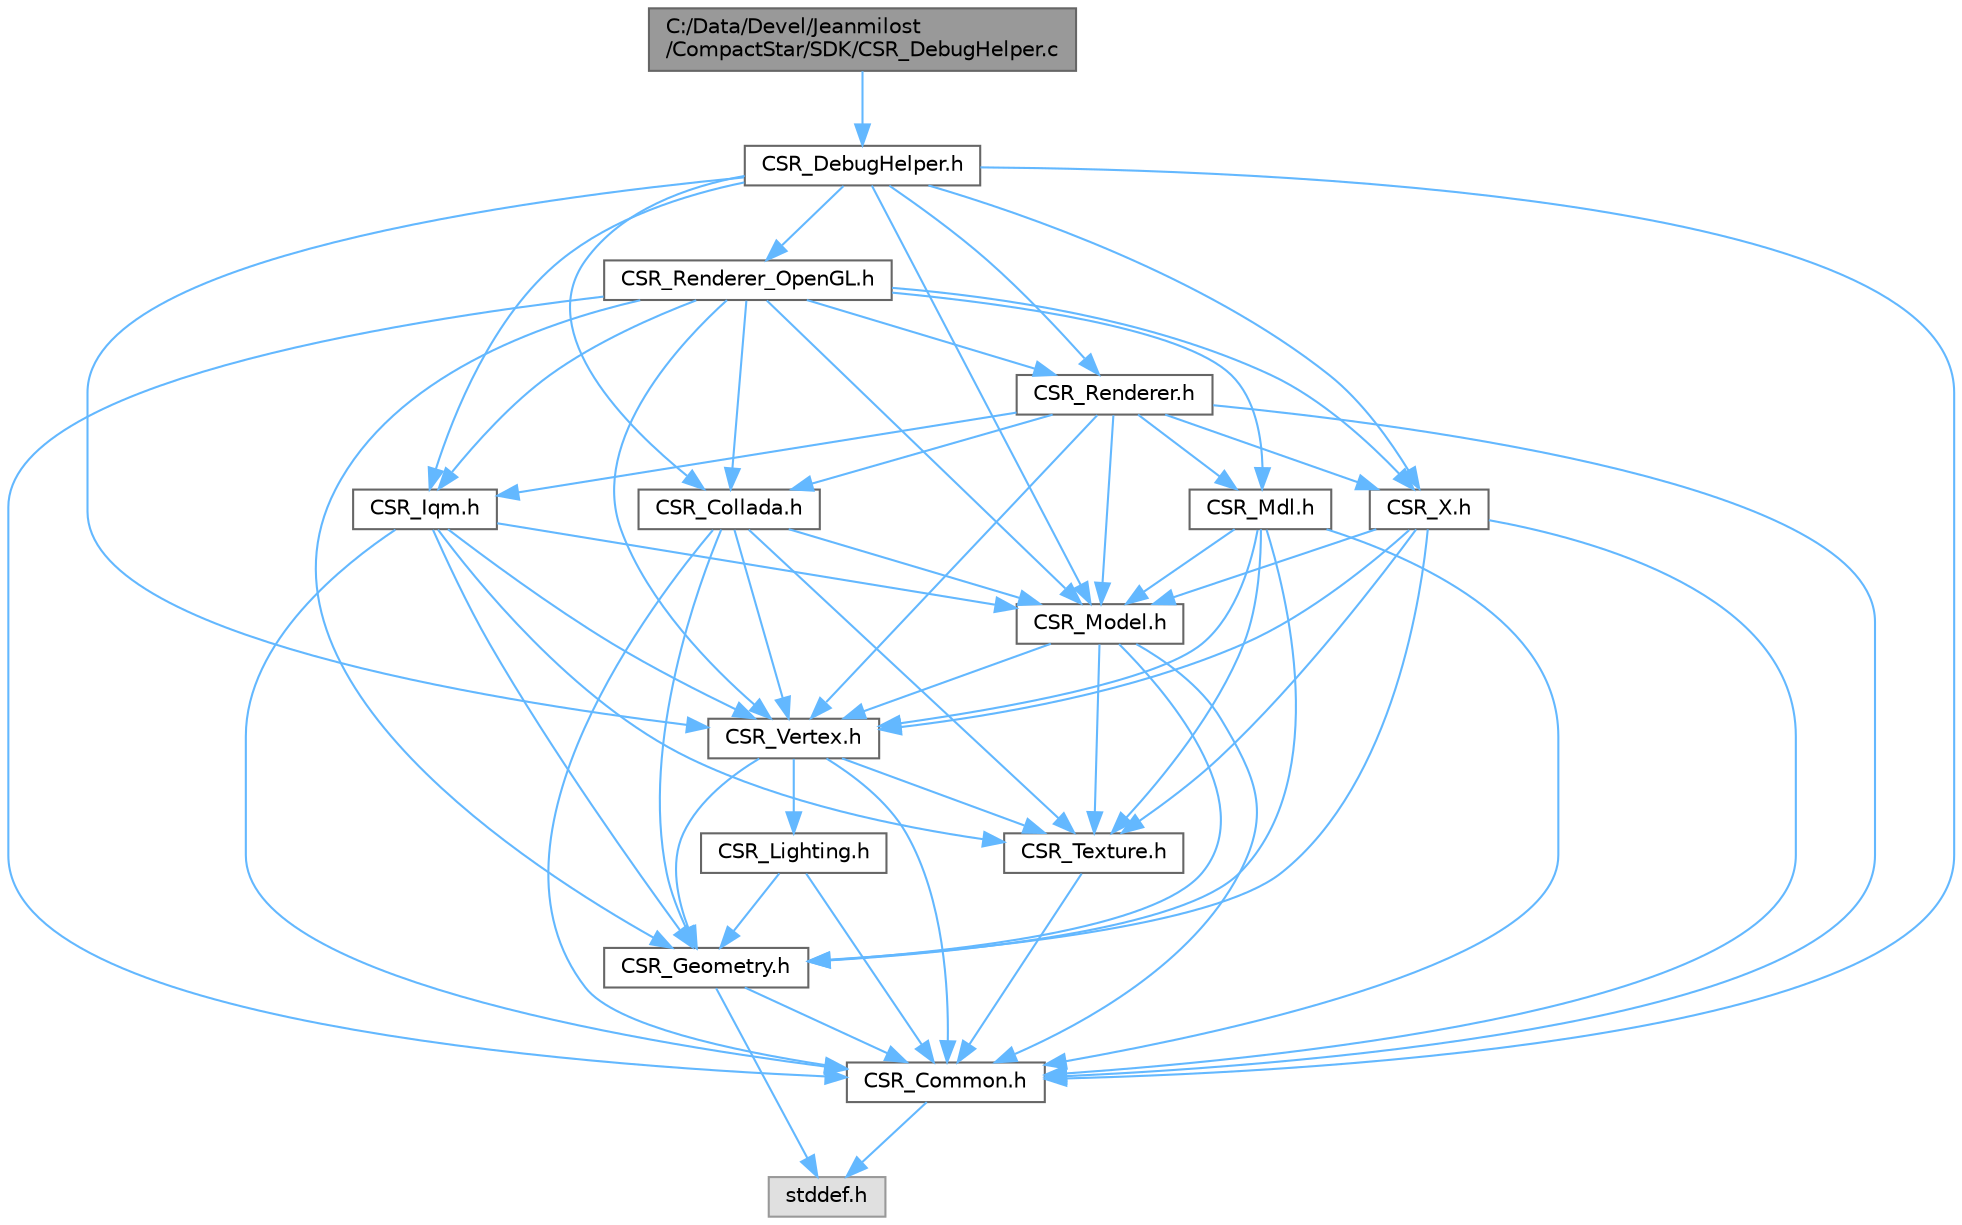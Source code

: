 digraph "C:/Data/Devel/Jeanmilost/CompactStar/SDK/CSR_DebugHelper.c"
{
 // LATEX_PDF_SIZE
  bgcolor="transparent";
  edge [fontname=Helvetica,fontsize=10,labelfontname=Helvetica,labelfontsize=10];
  node [fontname=Helvetica,fontsize=10,shape=box,height=0.2,width=0.4];
  Node1 [id="Node000001",label="C:/Data/Devel/Jeanmilost\l/CompactStar/SDK/CSR_DebugHelper.c",height=0.2,width=0.4,color="gray40", fillcolor="grey60", style="filled", fontcolor="black",tooltip=" "];
  Node1 -> Node2 [id="edge1_Node000001_Node000002",color="steelblue1",style="solid",tooltip=" "];
  Node2 [id="Node000002",label="CSR_DebugHelper.h",height=0.2,width=0.4,color="grey40", fillcolor="white", style="filled",URL="$_c_s_r___debug_helper_8h.html",tooltip=" "];
  Node2 -> Node3 [id="edge2_Node000002_Node000003",color="steelblue1",style="solid",tooltip=" "];
  Node3 [id="Node000003",label="CSR_Common.h",height=0.2,width=0.4,color="grey40", fillcolor="white", style="filled",URL="$_c_s_r___common_8h.html",tooltip=" "];
  Node3 -> Node4 [id="edge3_Node000003_Node000004",color="steelblue1",style="solid",tooltip=" "];
  Node4 [id="Node000004",label="stddef.h",height=0.2,width=0.4,color="grey60", fillcolor="#E0E0E0", style="filled",tooltip=" "];
  Node2 -> Node5 [id="edge4_Node000002_Node000005",color="steelblue1",style="solid",tooltip=" "];
  Node5 [id="Node000005",label="CSR_Vertex.h",height=0.2,width=0.4,color="grey40", fillcolor="white", style="filled",URL="$_c_s_r___vertex_8h.html",tooltip=" "];
  Node5 -> Node3 [id="edge5_Node000005_Node000003",color="steelblue1",style="solid",tooltip=" "];
  Node5 -> Node6 [id="edge6_Node000005_Node000006",color="steelblue1",style="solid",tooltip=" "];
  Node6 [id="Node000006",label="CSR_Geometry.h",height=0.2,width=0.4,color="grey40", fillcolor="white", style="filled",URL="$_c_s_r___geometry_8h.html",tooltip=" "];
  Node6 -> Node4 [id="edge7_Node000006_Node000004",color="steelblue1",style="solid",tooltip=" "];
  Node6 -> Node3 [id="edge8_Node000006_Node000003",color="steelblue1",style="solid",tooltip=" "];
  Node5 -> Node7 [id="edge9_Node000005_Node000007",color="steelblue1",style="solid",tooltip=" "];
  Node7 [id="Node000007",label="CSR_Texture.h",height=0.2,width=0.4,color="grey40", fillcolor="white", style="filled",URL="$_c_s_r___texture_8h.html",tooltip=" "];
  Node7 -> Node3 [id="edge10_Node000007_Node000003",color="steelblue1",style="solid",tooltip=" "];
  Node5 -> Node8 [id="edge11_Node000005_Node000008",color="steelblue1",style="solid",tooltip=" "];
  Node8 [id="Node000008",label="CSR_Lighting.h",height=0.2,width=0.4,color="grey40", fillcolor="white", style="filled",URL="$_c_s_r___lighting_8h.html",tooltip=" "];
  Node8 -> Node3 [id="edge12_Node000008_Node000003",color="steelblue1",style="solid",tooltip=" "];
  Node8 -> Node6 [id="edge13_Node000008_Node000006",color="steelblue1",style="solid",tooltip=" "];
  Node2 -> Node9 [id="edge14_Node000002_Node000009",color="steelblue1",style="solid",tooltip=" "];
  Node9 [id="Node000009",label="CSR_Model.h",height=0.2,width=0.4,color="grey40", fillcolor="white", style="filled",URL="$_c_s_r___model_8h.html",tooltip=" "];
  Node9 -> Node3 [id="edge15_Node000009_Node000003",color="steelblue1",style="solid",tooltip=" "];
  Node9 -> Node6 [id="edge16_Node000009_Node000006",color="steelblue1",style="solid",tooltip=" "];
  Node9 -> Node5 [id="edge17_Node000009_Node000005",color="steelblue1",style="solid",tooltip=" "];
  Node9 -> Node7 [id="edge18_Node000009_Node000007",color="steelblue1",style="solid",tooltip=" "];
  Node2 -> Node10 [id="edge19_Node000002_Node000010",color="steelblue1",style="solid",tooltip=" "];
  Node10 [id="Node000010",label="CSR_X.h",height=0.2,width=0.4,color="grey40", fillcolor="white", style="filled",URL="$_c_s_r___x_8h.html",tooltip=" "];
  Node10 -> Node3 [id="edge20_Node000010_Node000003",color="steelblue1",style="solid",tooltip=" "];
  Node10 -> Node6 [id="edge21_Node000010_Node000006",color="steelblue1",style="solid",tooltip=" "];
  Node10 -> Node7 [id="edge22_Node000010_Node000007",color="steelblue1",style="solid",tooltip=" "];
  Node10 -> Node5 [id="edge23_Node000010_Node000005",color="steelblue1",style="solid",tooltip=" "];
  Node10 -> Node9 [id="edge24_Node000010_Node000009",color="steelblue1",style="solid",tooltip=" "];
  Node2 -> Node11 [id="edge25_Node000002_Node000011",color="steelblue1",style="solid",tooltip=" "];
  Node11 [id="Node000011",label="CSR_Collada.h",height=0.2,width=0.4,color="grey40", fillcolor="white", style="filled",URL="$_c_s_r___collada_8h.html",tooltip=" "];
  Node11 -> Node3 [id="edge26_Node000011_Node000003",color="steelblue1",style="solid",tooltip=" "];
  Node11 -> Node6 [id="edge27_Node000011_Node000006",color="steelblue1",style="solid",tooltip=" "];
  Node11 -> Node7 [id="edge28_Node000011_Node000007",color="steelblue1",style="solid",tooltip=" "];
  Node11 -> Node5 [id="edge29_Node000011_Node000005",color="steelblue1",style="solid",tooltip=" "];
  Node11 -> Node9 [id="edge30_Node000011_Node000009",color="steelblue1",style="solid",tooltip=" "];
  Node2 -> Node12 [id="edge31_Node000002_Node000012",color="steelblue1",style="solid",tooltip=" "];
  Node12 [id="Node000012",label="CSR_Iqm.h",height=0.2,width=0.4,color="grey40", fillcolor="white", style="filled",URL="$_c_s_r___iqm_8h.html",tooltip=" "];
  Node12 -> Node3 [id="edge32_Node000012_Node000003",color="steelblue1",style="solid",tooltip=" "];
  Node12 -> Node6 [id="edge33_Node000012_Node000006",color="steelblue1",style="solid",tooltip=" "];
  Node12 -> Node7 [id="edge34_Node000012_Node000007",color="steelblue1",style="solid",tooltip=" "];
  Node12 -> Node5 [id="edge35_Node000012_Node000005",color="steelblue1",style="solid",tooltip=" "];
  Node12 -> Node9 [id="edge36_Node000012_Node000009",color="steelblue1",style="solid",tooltip=" "];
  Node2 -> Node13 [id="edge37_Node000002_Node000013",color="steelblue1",style="solid",tooltip=" "];
  Node13 [id="Node000013",label="CSR_Renderer.h",height=0.2,width=0.4,color="grey40", fillcolor="white", style="filled",URL="$_c_s_r___renderer_8h.html",tooltip=" "];
  Node13 -> Node3 [id="edge38_Node000013_Node000003",color="steelblue1",style="solid",tooltip=" "];
  Node13 -> Node5 [id="edge39_Node000013_Node000005",color="steelblue1",style="solid",tooltip=" "];
  Node13 -> Node9 [id="edge40_Node000013_Node000009",color="steelblue1",style="solid",tooltip=" "];
  Node13 -> Node14 [id="edge41_Node000013_Node000014",color="steelblue1",style="solid",tooltip=" "];
  Node14 [id="Node000014",label="CSR_Mdl.h",height=0.2,width=0.4,color="grey40", fillcolor="white", style="filled",URL="$_c_s_r___mdl_8h.html",tooltip=" "];
  Node14 -> Node3 [id="edge42_Node000014_Node000003",color="steelblue1",style="solid",tooltip=" "];
  Node14 -> Node6 [id="edge43_Node000014_Node000006",color="steelblue1",style="solid",tooltip=" "];
  Node14 -> Node7 [id="edge44_Node000014_Node000007",color="steelblue1",style="solid",tooltip=" "];
  Node14 -> Node5 [id="edge45_Node000014_Node000005",color="steelblue1",style="solid",tooltip=" "];
  Node14 -> Node9 [id="edge46_Node000014_Node000009",color="steelblue1",style="solid",tooltip=" "];
  Node13 -> Node10 [id="edge47_Node000013_Node000010",color="steelblue1",style="solid",tooltip=" "];
  Node13 -> Node11 [id="edge48_Node000013_Node000011",color="steelblue1",style="solid",tooltip=" "];
  Node13 -> Node12 [id="edge49_Node000013_Node000012",color="steelblue1",style="solid",tooltip=" "];
  Node2 -> Node15 [id="edge50_Node000002_Node000015",color="steelblue1",style="solid",tooltip=" "];
  Node15 [id="Node000015",label="CSR_Renderer_OpenGL.h",height=0.2,width=0.4,color="grey40", fillcolor="white", style="filled",URL="$_c_s_r___renderer___open_g_l_8h.html",tooltip=" "];
  Node15 -> Node3 [id="edge51_Node000015_Node000003",color="steelblue1",style="solid",tooltip=" "];
  Node15 -> Node6 [id="edge52_Node000015_Node000006",color="steelblue1",style="solid",tooltip=" "];
  Node15 -> Node5 [id="edge53_Node000015_Node000005",color="steelblue1",style="solid",tooltip=" "];
  Node15 -> Node9 [id="edge54_Node000015_Node000009",color="steelblue1",style="solid",tooltip=" "];
  Node15 -> Node14 [id="edge55_Node000015_Node000014",color="steelblue1",style="solid",tooltip=" "];
  Node15 -> Node10 [id="edge56_Node000015_Node000010",color="steelblue1",style="solid",tooltip=" "];
  Node15 -> Node11 [id="edge57_Node000015_Node000011",color="steelblue1",style="solid",tooltip=" "];
  Node15 -> Node12 [id="edge58_Node000015_Node000012",color="steelblue1",style="solid",tooltip=" "];
  Node15 -> Node13 [id="edge59_Node000015_Node000013",color="steelblue1",style="solid",tooltip=" "];
}
